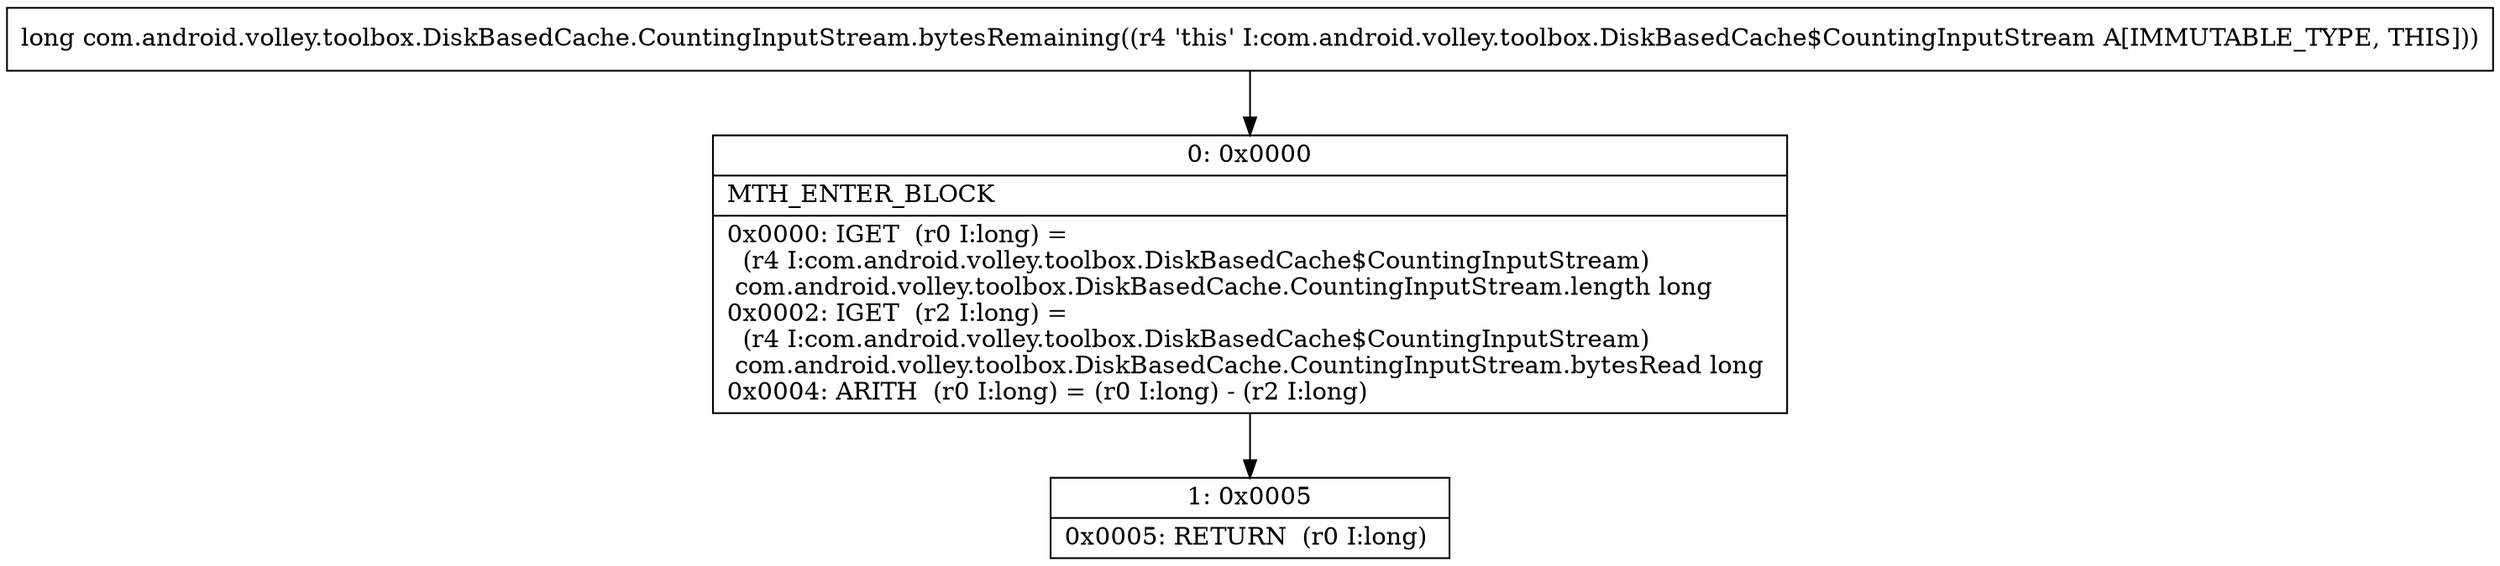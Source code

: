 digraph "CFG forcom.android.volley.toolbox.DiskBasedCache.CountingInputStream.bytesRemaining()J" {
Node_0 [shape=record,label="{0\:\ 0x0000|MTH_ENTER_BLOCK\l|0x0000: IGET  (r0 I:long) = \l  (r4 I:com.android.volley.toolbox.DiskBasedCache$CountingInputStream)\l com.android.volley.toolbox.DiskBasedCache.CountingInputStream.length long \l0x0002: IGET  (r2 I:long) = \l  (r4 I:com.android.volley.toolbox.DiskBasedCache$CountingInputStream)\l com.android.volley.toolbox.DiskBasedCache.CountingInputStream.bytesRead long \l0x0004: ARITH  (r0 I:long) = (r0 I:long) \- (r2 I:long) \l}"];
Node_1 [shape=record,label="{1\:\ 0x0005|0x0005: RETURN  (r0 I:long) \l}"];
MethodNode[shape=record,label="{long com.android.volley.toolbox.DiskBasedCache.CountingInputStream.bytesRemaining((r4 'this' I:com.android.volley.toolbox.DiskBasedCache$CountingInputStream A[IMMUTABLE_TYPE, THIS])) }"];
MethodNode -> Node_0;
Node_0 -> Node_1;
}


